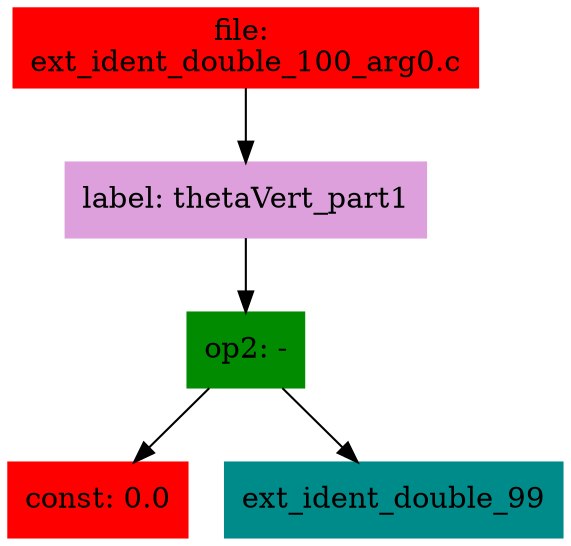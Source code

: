 digraph G {
node [shape=box]

0 [label="file: 
ext_ident_double_100_arg0.c",color=red, style=filled]
1 [label="label: thetaVert_part1",color=plum, style=filled]
0 -> 1
2 [label="op2: -",color=green4, style=filled]
1 -> 2
3 [label="const: 0.0",color=red1, style=filled]
2 -> 3
4 [label="ext_ident_double_99",color=cyan4, style=filled]
2 -> 4


}

